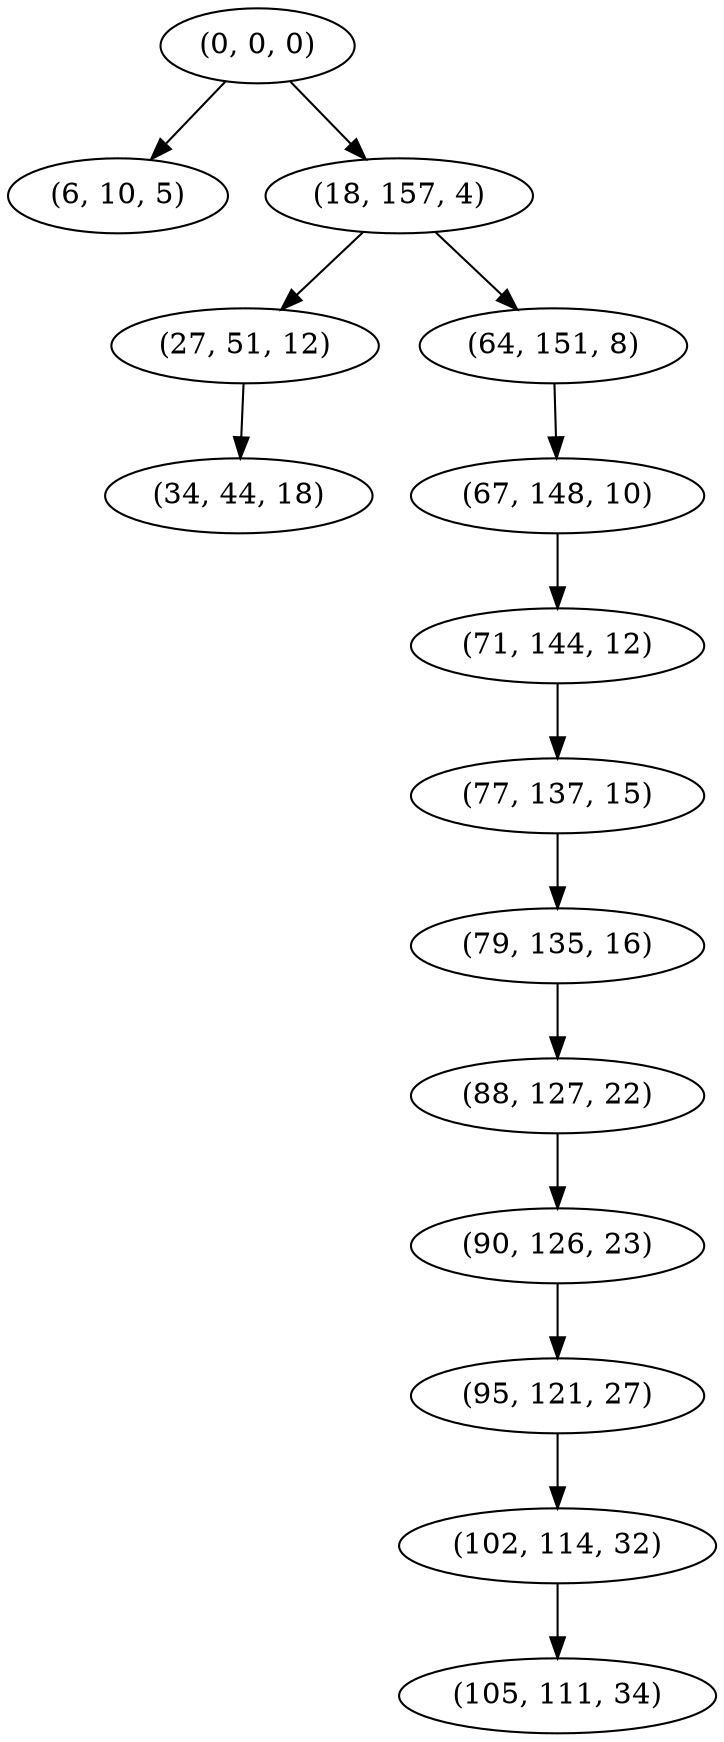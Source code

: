 digraph tree {
    "(0, 0, 0)";
    "(6, 10, 5)";
    "(18, 157, 4)";
    "(27, 51, 12)";
    "(34, 44, 18)";
    "(64, 151, 8)";
    "(67, 148, 10)";
    "(71, 144, 12)";
    "(77, 137, 15)";
    "(79, 135, 16)";
    "(88, 127, 22)";
    "(90, 126, 23)";
    "(95, 121, 27)";
    "(102, 114, 32)";
    "(105, 111, 34)";
    "(0, 0, 0)" -> "(6, 10, 5)";
    "(0, 0, 0)" -> "(18, 157, 4)";
    "(18, 157, 4)" -> "(27, 51, 12)";
    "(18, 157, 4)" -> "(64, 151, 8)";
    "(27, 51, 12)" -> "(34, 44, 18)";
    "(64, 151, 8)" -> "(67, 148, 10)";
    "(67, 148, 10)" -> "(71, 144, 12)";
    "(71, 144, 12)" -> "(77, 137, 15)";
    "(77, 137, 15)" -> "(79, 135, 16)";
    "(79, 135, 16)" -> "(88, 127, 22)";
    "(88, 127, 22)" -> "(90, 126, 23)";
    "(90, 126, 23)" -> "(95, 121, 27)";
    "(95, 121, 27)" -> "(102, 114, 32)";
    "(102, 114, 32)" -> "(105, 111, 34)";
}
